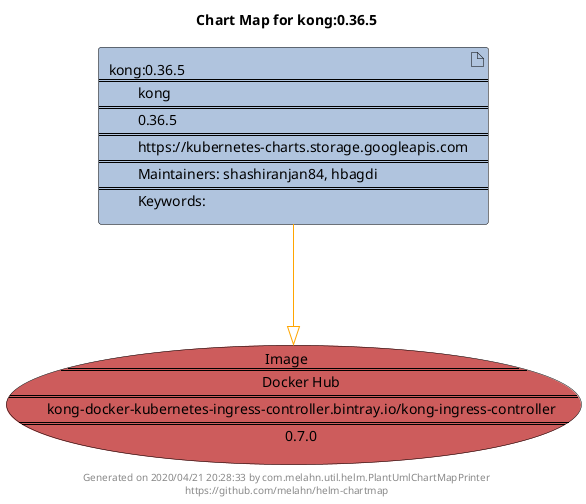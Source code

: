 @startuml
skinparam linetype ortho
skinparam backgroundColor white
skinparam usecaseBorderColor black
skinparam usecaseArrowColor LightSlateGray
skinparam artifactBorderColor black
skinparam artifactArrowColor LightSlateGray

title Chart Map for kong:0.36.5

'There is one referenced Helm Chart
artifact "kong:0.36.5\n====\n\tkong\n====\n\t0.36.5\n====\n\thttps://kubernetes-charts.storage.googleapis.com\n====\n\tMaintainers: shashiranjan84, hbagdi\n====\n\tKeywords: " as kong_0_36_5 #LightSteelBlue

'There is one referenced Docker Image
usecase "Image\n====\n\tDocker Hub\n====\n\tkong-docker-kubernetes-ingress-controller.bintray.io/kong-ingress-controller\n====\n\t0.7.0" as kong_docker_kubernetes_ingress_controller_bintray_io_kong_ingress_controller_0_7_0 #IndianRed

'Chart Dependencies
kong_0_36_5--[#orange]-|>kong_docker_kubernetes_ingress_controller_bintray_io_kong_ingress_controller_0_7_0

center footer Generated on 2020/04/21 20:28:33 by com.melahn.util.helm.PlantUmlChartMapPrinter\nhttps://github.com/melahn/helm-chartmap
@enduml
